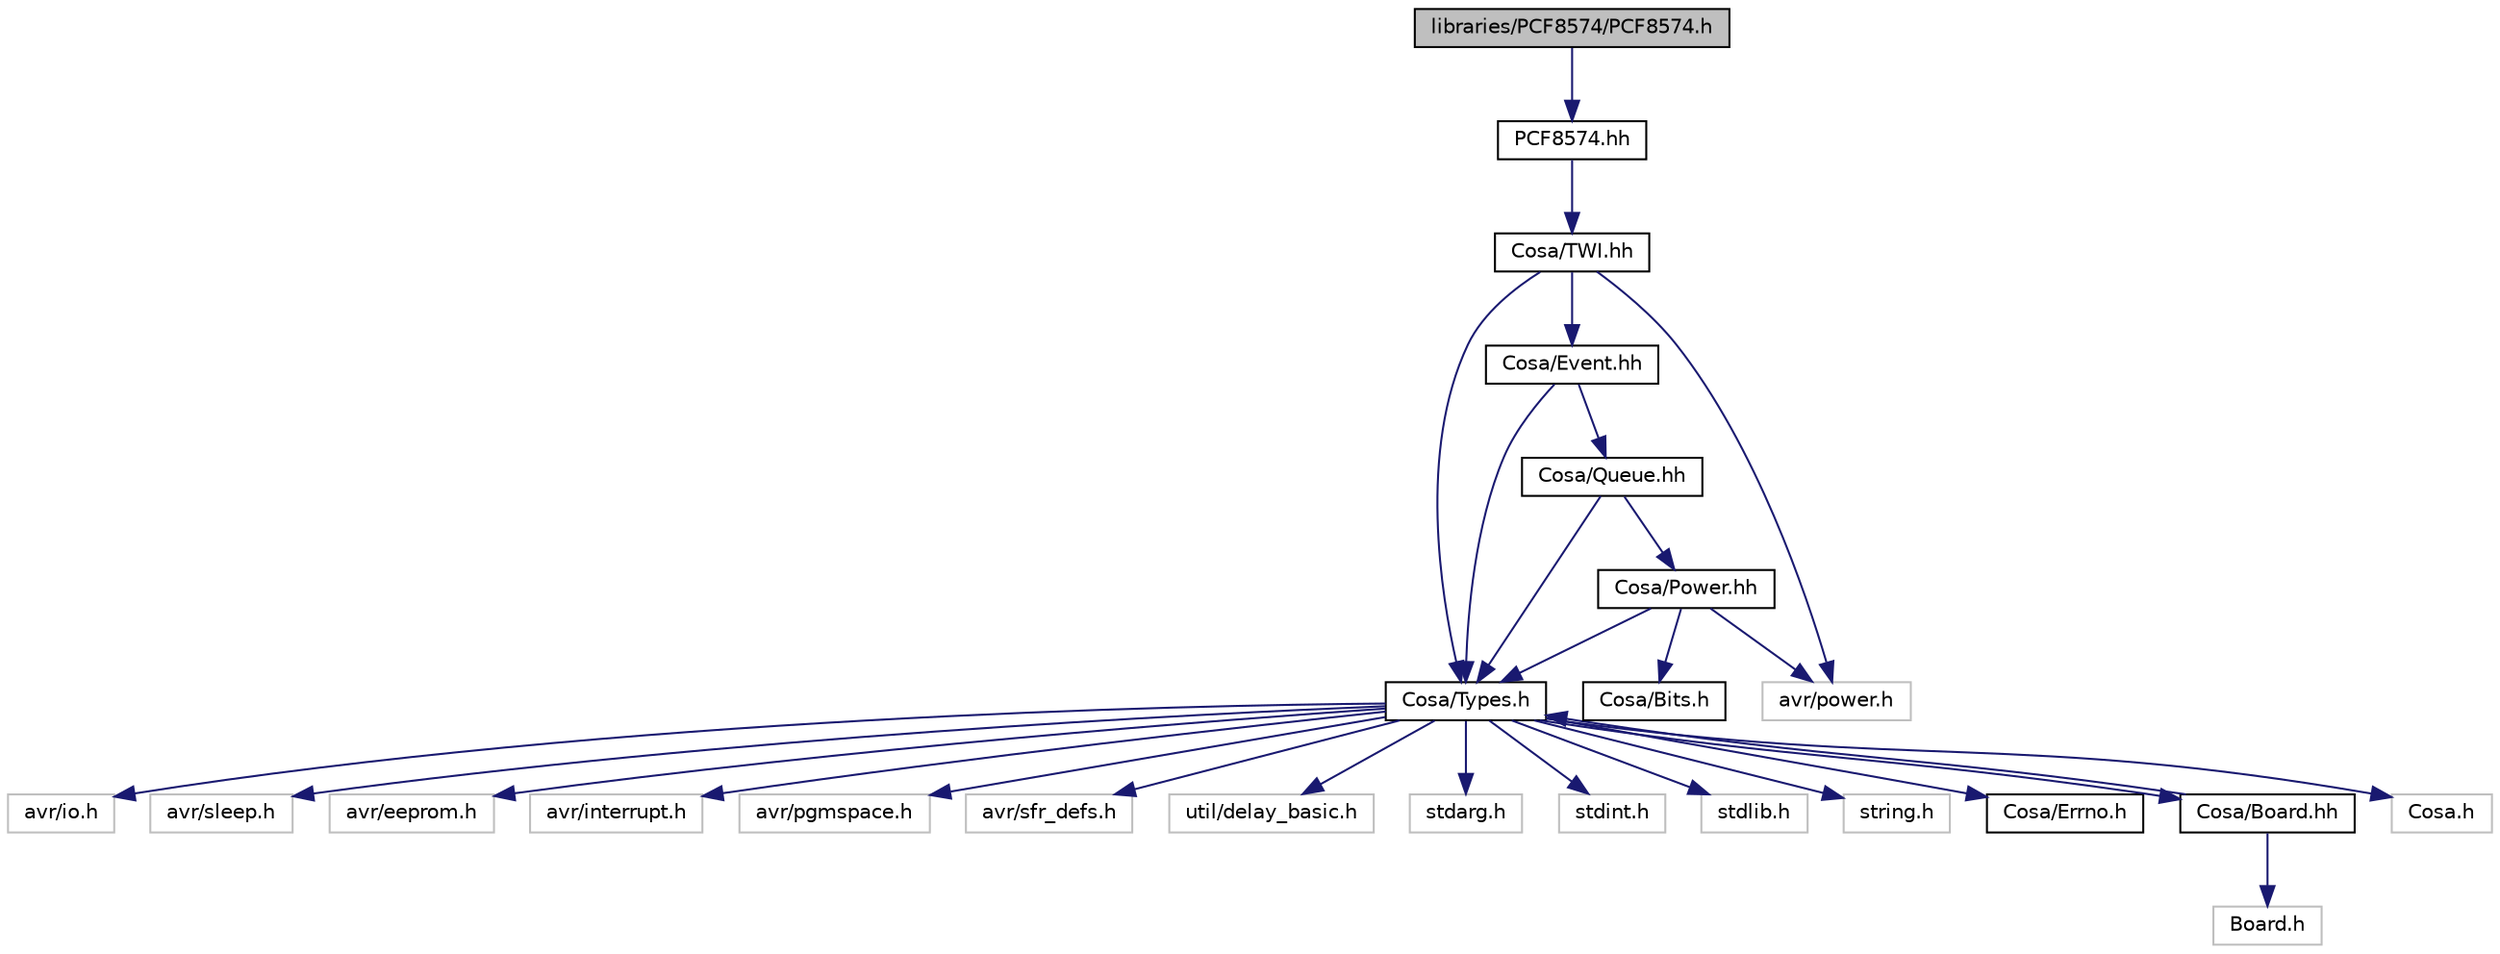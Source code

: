 digraph "libraries/PCF8574/PCF8574.h"
{
  edge [fontname="Helvetica",fontsize="10",labelfontname="Helvetica",labelfontsize="10"];
  node [fontname="Helvetica",fontsize="10",shape=record];
  Node1 [label="libraries/PCF8574/PCF8574.h",height=0.2,width=0.4,color="black", fillcolor="grey75", style="filled", fontcolor="black"];
  Node1 -> Node2 [color="midnightblue",fontsize="10",style="solid",fontname="Helvetica"];
  Node2 [label="PCF8574.hh",height=0.2,width=0.4,color="black", fillcolor="white", style="filled",URL="$d1/db0/PCF8574_8hh.html"];
  Node2 -> Node3 [color="midnightblue",fontsize="10",style="solid",fontname="Helvetica"];
  Node3 [label="Cosa/TWI.hh",height=0.2,width=0.4,color="black", fillcolor="white", style="filled",URL="$d5/d9f/TWI_8hh.html"];
  Node3 -> Node4 [color="midnightblue",fontsize="10",style="solid",fontname="Helvetica"];
  Node4 [label="Cosa/Types.h",height=0.2,width=0.4,color="black", fillcolor="white", style="filled",URL="$d7/df8/Types_8h.html"];
  Node4 -> Node5 [color="midnightblue",fontsize="10",style="solid",fontname="Helvetica"];
  Node5 [label="avr/io.h",height=0.2,width=0.4,color="grey75", fillcolor="white", style="filled"];
  Node4 -> Node6 [color="midnightblue",fontsize="10",style="solid",fontname="Helvetica"];
  Node6 [label="avr/sleep.h",height=0.2,width=0.4,color="grey75", fillcolor="white", style="filled"];
  Node4 -> Node7 [color="midnightblue",fontsize="10",style="solid",fontname="Helvetica"];
  Node7 [label="avr/eeprom.h",height=0.2,width=0.4,color="grey75", fillcolor="white", style="filled"];
  Node4 -> Node8 [color="midnightblue",fontsize="10",style="solid",fontname="Helvetica"];
  Node8 [label="avr/interrupt.h",height=0.2,width=0.4,color="grey75", fillcolor="white", style="filled"];
  Node4 -> Node9 [color="midnightblue",fontsize="10",style="solid",fontname="Helvetica"];
  Node9 [label="avr/pgmspace.h",height=0.2,width=0.4,color="grey75", fillcolor="white", style="filled"];
  Node4 -> Node10 [color="midnightblue",fontsize="10",style="solid",fontname="Helvetica"];
  Node10 [label="avr/sfr_defs.h",height=0.2,width=0.4,color="grey75", fillcolor="white", style="filled"];
  Node4 -> Node11 [color="midnightblue",fontsize="10",style="solid",fontname="Helvetica"];
  Node11 [label="util/delay_basic.h",height=0.2,width=0.4,color="grey75", fillcolor="white", style="filled"];
  Node4 -> Node12 [color="midnightblue",fontsize="10",style="solid",fontname="Helvetica"];
  Node12 [label="stdarg.h",height=0.2,width=0.4,color="grey75", fillcolor="white", style="filled"];
  Node4 -> Node13 [color="midnightblue",fontsize="10",style="solid",fontname="Helvetica"];
  Node13 [label="stdint.h",height=0.2,width=0.4,color="grey75", fillcolor="white", style="filled"];
  Node4 -> Node14 [color="midnightblue",fontsize="10",style="solid",fontname="Helvetica"];
  Node14 [label="stdlib.h",height=0.2,width=0.4,color="grey75", fillcolor="white", style="filled"];
  Node4 -> Node15 [color="midnightblue",fontsize="10",style="solid",fontname="Helvetica"];
  Node15 [label="string.h",height=0.2,width=0.4,color="grey75", fillcolor="white", style="filled"];
  Node4 -> Node16 [color="midnightblue",fontsize="10",style="solid",fontname="Helvetica"];
  Node16 [label="Cosa/Errno.h",height=0.2,width=0.4,color="black", fillcolor="white", style="filled",URL="$da/d5c/Errno_8h.html"];
  Node4 -> Node17 [color="midnightblue",fontsize="10",style="solid",fontname="Helvetica"];
  Node17 [label="Cosa/Board.hh",height=0.2,width=0.4,color="black", fillcolor="white", style="filled",URL="$df/d31/Board_8hh.html"];
  Node17 -> Node4 [color="midnightblue",fontsize="10",style="solid",fontname="Helvetica"];
  Node17 -> Node18 [color="midnightblue",fontsize="10",style="solid",fontname="Helvetica"];
  Node18 [label="Board.h",height=0.2,width=0.4,color="grey75", fillcolor="white", style="filled"];
  Node4 -> Node19 [color="midnightblue",fontsize="10",style="solid",fontname="Helvetica"];
  Node19 [label="Cosa.h",height=0.2,width=0.4,color="grey75", fillcolor="white", style="filled"];
  Node3 -> Node20 [color="midnightblue",fontsize="10",style="solid",fontname="Helvetica"];
  Node20 [label="Cosa/Event.hh",height=0.2,width=0.4,color="black", fillcolor="white", style="filled",URL="$d5/df2/Event_8hh.html"];
  Node20 -> Node4 [color="midnightblue",fontsize="10",style="solid",fontname="Helvetica"];
  Node20 -> Node21 [color="midnightblue",fontsize="10",style="solid",fontname="Helvetica"];
  Node21 [label="Cosa/Queue.hh",height=0.2,width=0.4,color="black", fillcolor="white", style="filled",URL="$d9/db9/Queue_8hh.html"];
  Node21 -> Node4 [color="midnightblue",fontsize="10",style="solid",fontname="Helvetica"];
  Node21 -> Node22 [color="midnightblue",fontsize="10",style="solid",fontname="Helvetica"];
  Node22 [label="Cosa/Power.hh",height=0.2,width=0.4,color="black", fillcolor="white", style="filled",URL="$de/d82/Power_8hh.html"];
  Node22 -> Node4 [color="midnightblue",fontsize="10",style="solid",fontname="Helvetica"];
  Node22 -> Node23 [color="midnightblue",fontsize="10",style="solid",fontname="Helvetica"];
  Node23 [label="Cosa/Bits.h",height=0.2,width=0.4,color="black", fillcolor="white", style="filled",URL="$d1/d9d/Bits_8h.html"];
  Node22 -> Node24 [color="midnightblue",fontsize="10",style="solid",fontname="Helvetica"];
  Node24 [label="avr/power.h",height=0.2,width=0.4,color="grey75", fillcolor="white", style="filled"];
  Node3 -> Node24 [color="midnightblue",fontsize="10",style="solid",fontname="Helvetica"];
}
